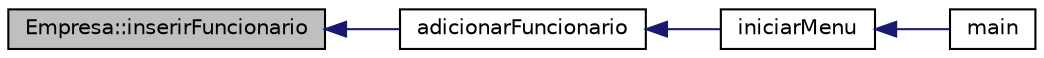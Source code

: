 digraph "Empresa::inserirFuncionario"
{
  edge [fontname="Helvetica",fontsize="10",labelfontname="Helvetica",labelfontsize="10"];
  node [fontname="Helvetica",fontsize="10",shape=record];
  rankdir="LR";
  Node33 [label="Empresa::inserirFuncionario",height=0.2,width=0.4,color="black", fillcolor="grey75", style="filled", fontcolor="black"];
  Node33 -> Node34 [dir="back",color="midnightblue",fontsize="10",style="solid",fontname="Helvetica"];
  Node34 [label="adicionarFuncionario",height=0.2,width=0.4,color="black", fillcolor="white", style="filled",URL="$empresa-crud_8h.html#ac8c1f423c1cff00bb1a6307a44028f9f",tooltip="Adiciona um funcionario à uma empresa já existente. "];
  Node34 -> Node35 [dir="back",color="midnightblue",fontsize="10",style="solid",fontname="Helvetica"];
  Node35 [label="iniciarMenu",height=0.2,width=0.4,color="black", fillcolor="white", style="filled",URL="$menu_8h.html#a2311af40e30459172b0fa90ac0bf6030",tooltip="inicializa o menu do sistema "];
  Node35 -> Node36 [dir="back",color="midnightblue",fontsize="10",style="solid",fontname="Helvetica"];
  Node36 [label="main",height=0.2,width=0.4,color="black", fillcolor="white", style="filled",URL="$main_8cpp.html#a0ddf1224851353fc92bfbff6f499fa97"];
}
